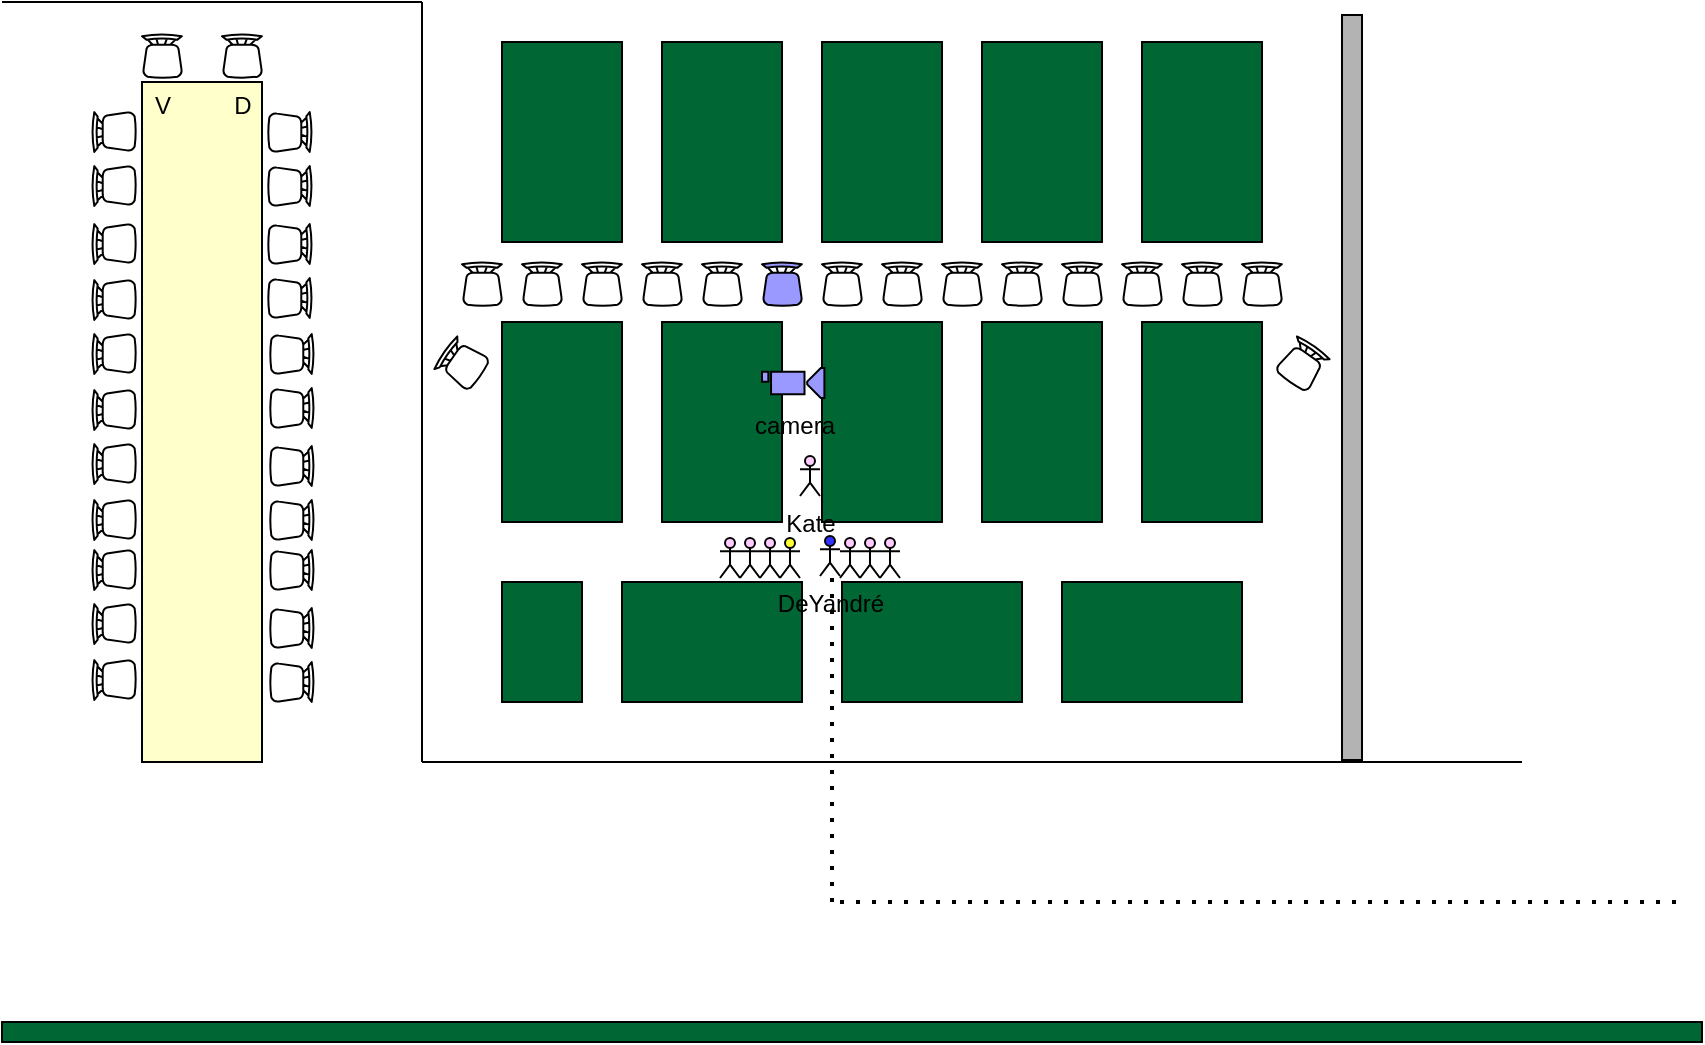 <mxfile version="14.5.1" type="device"><diagram id="g1xIMNvez2mTz675fxjP" name="Page-1"><mxGraphModel dx="1106" dy="997" grid="1" gridSize="10" guides="1" tooltips="1" connect="1" arrows="1" fold="1" page="1" pageScale="1" pageWidth="850" pageHeight="1100" math="0" shadow="0"><root><mxCell id="0"/><mxCell id="1" parent="0"/><mxCell id="JnXi9aEtiW2RrUilyxoF-1" value="" style="endArrow=none;html=1;" parent="1" edge="1"><mxGeometry width="50" height="50" relative="1" as="geometry"><mxPoint x="210" y="490" as="sourcePoint"/><mxPoint x="760" y="490" as="targetPoint"/></mxGeometry></mxCell><mxCell id="JnXi9aEtiW2RrUilyxoF-4" value="" style="whiteSpace=wrap;html=1;fillColor=#006633;" parent="1" vertex="1"><mxGeometry x="530" y="400" width="90" height="60" as="geometry"/></mxCell><mxCell id="JnXi9aEtiW2RrUilyxoF-8" value="" style="whiteSpace=wrap;html=1;fillColor=#006633;" parent="1" vertex="1"><mxGeometry x="420" y="400" width="90" height="60" as="geometry"/></mxCell><mxCell id="JnXi9aEtiW2RrUilyxoF-9" value="" style="whiteSpace=wrap;html=1;fillColor=#006633;" parent="1" vertex="1"><mxGeometry x="310" y="400" width="90" height="60" as="geometry"/></mxCell><mxCell id="JnXi9aEtiW2RrUilyxoF-10" value="" style="whiteSpace=wrap;html=1;rotation=-90;fillColor=#006633;" parent="1" vertex="1"><mxGeometry x="550" y="290" width="100" height="60" as="geometry"/></mxCell><mxCell id="JnXi9aEtiW2RrUilyxoF-11" value="" style="whiteSpace=wrap;html=1;rotation=-90;fillColor=#006633;" parent="1" vertex="1"><mxGeometry x="470" y="290" width="100" height="60" as="geometry"/></mxCell><mxCell id="JnXi9aEtiW2RrUilyxoF-12" value="" style="whiteSpace=wrap;html=1;rotation=-90;fillColor=#006633;" parent="1" vertex="1"><mxGeometry x="390" y="290" width="100" height="60" as="geometry"/></mxCell><mxCell id="JnXi9aEtiW2RrUilyxoF-13" value="" style="whiteSpace=wrap;html=1;rotation=-90;fillColor=#006633;" parent="1" vertex="1"><mxGeometry x="310" y="290" width="100" height="60" as="geometry"/></mxCell><mxCell id="JnXi9aEtiW2RrUilyxoF-14" value="" style="whiteSpace=wrap;html=1;rotation=-90;fillColor=#006633;" parent="1" vertex="1"><mxGeometry x="230" y="290" width="100" height="60" as="geometry"/></mxCell><mxCell id="JnXi9aEtiW2RrUilyxoF-15" value="" style="whiteSpace=wrap;html=1;rotation=-90;fillColor=#006633;" parent="1" vertex="1"><mxGeometry x="550" y="150" width="100" height="60" as="geometry"/></mxCell><mxCell id="JnXi9aEtiW2RrUilyxoF-16" value="" style="whiteSpace=wrap;html=1;rotation=-90;fillColor=#006633;" parent="1" vertex="1"><mxGeometry x="470" y="150" width="100" height="60" as="geometry"/></mxCell><mxCell id="JnXi9aEtiW2RrUilyxoF-17" value="" style="whiteSpace=wrap;html=1;rotation=-90;fillColor=#006633;" parent="1" vertex="1"><mxGeometry x="390" y="150" width="100" height="60" as="geometry"/></mxCell><mxCell id="JnXi9aEtiW2RrUilyxoF-18" value="" style="whiteSpace=wrap;html=1;rotation=-90;fillColor=#006633;" parent="1" vertex="1"><mxGeometry x="310" y="150" width="100" height="60" as="geometry"/></mxCell><mxCell id="JnXi9aEtiW2RrUilyxoF-19" value="" style="whiteSpace=wrap;html=1;rotation=-90;fillColor=#006633;" parent="1" vertex="1"><mxGeometry x="230" y="150" width="100" height="60" as="geometry"/></mxCell><mxCell id="JnXi9aEtiW2RrUilyxoF-20" value="" style="whiteSpace=wrap;html=1;fillColor=#006633;" parent="1" vertex="1"><mxGeometry x="250" y="400" width="40" height="60" as="geometry"/></mxCell><mxCell id="JnXi9aEtiW2RrUilyxoF-22" value="" style="endArrow=none;html=1;" parent="1" edge="1"><mxGeometry width="50" height="50" relative="1" as="geometry"><mxPoint x="210" y="110" as="sourcePoint"/><mxPoint x="210" y="490" as="targetPoint"/></mxGeometry></mxCell><mxCell id="JnXi9aEtiW2RrUilyxoF-23" value="" style="endArrow=none;html=1;" parent="1" edge="1"><mxGeometry width="50" height="50" relative="1" as="geometry"><mxPoint y="110" as="sourcePoint"/><mxPoint x="210" y="110" as="targetPoint"/></mxGeometry></mxCell><mxCell id="JnXi9aEtiW2RrUilyxoF-27" value="" style="verticalLabelPosition=bottom;html=1;verticalAlign=top;align=center;shape=mxgraph.floorplan.chair;" parent="1" vertex="1"><mxGeometry x="260" y="240" width="20" height="22" as="geometry"/></mxCell><mxCell id="JnXi9aEtiW2RrUilyxoF-28" value="" style="verticalLabelPosition=bottom;html=1;verticalAlign=top;align=center;shape=mxgraph.floorplan.chair;" parent="1" vertex="1"><mxGeometry x="290" y="240" width="20" height="22" as="geometry"/></mxCell><mxCell id="JnXi9aEtiW2RrUilyxoF-30" value="" style="verticalLabelPosition=bottom;html=1;verticalAlign=top;align=center;shape=mxgraph.floorplan.chair;" parent="1" vertex="1"><mxGeometry x="320" y="240" width="20" height="22" as="geometry"/></mxCell><mxCell id="JnXi9aEtiW2RrUilyxoF-31" value="" style="verticalLabelPosition=bottom;html=1;verticalAlign=top;align=center;shape=mxgraph.floorplan.chair;" parent="1" vertex="1"><mxGeometry x="350" y="240" width="20" height="22" as="geometry"/></mxCell><mxCell id="JnXi9aEtiW2RrUilyxoF-33" value="" style="verticalLabelPosition=bottom;html=1;verticalAlign=top;align=center;shape=mxgraph.floorplan.chair;fillColor=#9999FF;" parent="1" vertex="1"><mxGeometry x="380" y="240" width="20" height="22" as="geometry"/></mxCell><mxCell id="JnXi9aEtiW2RrUilyxoF-34" value="" style="verticalLabelPosition=bottom;html=1;verticalAlign=top;align=center;shape=mxgraph.floorplan.chair;" parent="1" vertex="1"><mxGeometry x="410" y="240" width="20" height="22" as="geometry"/></mxCell><mxCell id="JnXi9aEtiW2RrUilyxoF-35" value="" style="verticalLabelPosition=bottom;html=1;verticalAlign=top;align=center;shape=mxgraph.floorplan.chair;" parent="1" vertex="1"><mxGeometry x="440" y="240" width="20" height="22" as="geometry"/></mxCell><mxCell id="JnXi9aEtiW2RrUilyxoF-36" value="" style="verticalLabelPosition=bottom;html=1;verticalAlign=top;align=center;shape=mxgraph.floorplan.chair;" parent="1" vertex="1"><mxGeometry x="470" y="240" width="20" height="22" as="geometry"/></mxCell><mxCell id="JnXi9aEtiW2RrUilyxoF-37" value="" style="verticalLabelPosition=bottom;html=1;verticalAlign=top;align=center;shape=mxgraph.floorplan.chair;" parent="1" vertex="1"><mxGeometry x="500" y="240" width="20" height="22" as="geometry"/></mxCell><mxCell id="JnXi9aEtiW2RrUilyxoF-38" value="" style="verticalLabelPosition=bottom;html=1;verticalAlign=top;align=center;shape=mxgraph.floorplan.chair;" parent="1" vertex="1"><mxGeometry x="530" y="240" width="20" height="22" as="geometry"/></mxCell><mxCell id="JnXi9aEtiW2RrUilyxoF-39" value="" style="verticalLabelPosition=bottom;html=1;verticalAlign=top;align=center;shape=mxgraph.floorplan.chair;" parent="1" vertex="1"><mxGeometry x="560" y="240" width="20" height="22" as="geometry"/></mxCell><mxCell id="JnXi9aEtiW2RrUilyxoF-40" value="" style="verticalLabelPosition=bottom;html=1;verticalAlign=top;align=center;shape=mxgraph.floorplan.chair;" parent="1" vertex="1"><mxGeometry x="590" y="240" width="20" height="22" as="geometry"/></mxCell><mxCell id="JnXi9aEtiW2RrUilyxoF-41" value="" style="verticalLabelPosition=bottom;html=1;verticalAlign=top;align=center;shape=mxgraph.floorplan.chair;" parent="1" vertex="1"><mxGeometry x="620" y="240" width="20" height="22" as="geometry"/></mxCell><mxCell id="JnXi9aEtiW2RrUilyxoF-42" value="" style="verticalLabelPosition=bottom;html=1;verticalAlign=top;align=center;shape=mxgraph.floorplan.chair;" parent="1" vertex="1"><mxGeometry x="230" y="240" width="20" height="22" as="geometry"/></mxCell><mxCell id="JnXi9aEtiW2RrUilyxoF-43" value="" style="verticalLabelPosition=bottom;html=1;verticalAlign=top;align=center;shape=mxgraph.floorplan.chair;rotation=-55;" parent="1" vertex="1"><mxGeometry x="220" y="280" width="20" height="22" as="geometry"/></mxCell><mxCell id="JnXi9aEtiW2RrUilyxoF-45" value="" style="verticalLabelPosition=bottom;html=1;verticalAlign=top;align=center;shape=mxgraph.floorplan.chair;rotation=35;" parent="1" vertex="1"><mxGeometry x="640" y="280" width="20" height="22" as="geometry"/></mxCell><mxCell id="JnXi9aEtiW2RrUilyxoF-48" value="camera" style="pointerEvents=1;shadow=0;dashed=0;html=1;labelPosition=center;verticalLabelPosition=bottom;verticalAlign=top;outlineConnect=0;align=center;shape=mxgraph.office.devices.video_camera;fillColor=#9999FF;" parent="1" vertex="1"><mxGeometry x="380" y="293" width="31.2" height="15" as="geometry"/></mxCell><mxCell id="JnXi9aEtiW2RrUilyxoF-74" value="" style="whiteSpace=wrap;html=1;rotation=-90;fillColor=#FFFFCC;" parent="1" vertex="1"><mxGeometry x="-70" y="290" width="340" height="60" as="geometry"/></mxCell><mxCell id="JnXi9aEtiW2RrUilyxoF-75" value="V" style="verticalLabelPosition=bottom;html=1;verticalAlign=top;align=center;shape=mxgraph.floorplan.chair;" parent="1" vertex="1"><mxGeometry x="70" y="126" width="20" height="22" as="geometry"/></mxCell><mxCell id="JnXi9aEtiW2RrUilyxoF-76" value="D" style="verticalLabelPosition=bottom;html=1;verticalAlign=top;align=center;shape=mxgraph.floorplan.chair;" parent="1" vertex="1"><mxGeometry x="110" y="126" width="20" height="22" as="geometry"/></mxCell><mxCell id="JnXi9aEtiW2RrUilyxoF-77" value="" style="verticalLabelPosition=bottom;html=1;verticalAlign=top;align=center;shape=mxgraph.floorplan.chair;rotation=-90;" parent="1" vertex="1"><mxGeometry x="46" y="164" width="20" height="22" as="geometry"/></mxCell><mxCell id="JnXi9aEtiW2RrUilyxoF-78" value="" style="verticalLabelPosition=bottom;html=1;verticalAlign=top;align=center;shape=mxgraph.floorplan.chair;rotation=-90;" parent="1" vertex="1"><mxGeometry x="46" y="191" width="20" height="22" as="geometry"/></mxCell><mxCell id="JnXi9aEtiW2RrUilyxoF-79" value="" style="verticalLabelPosition=bottom;html=1;verticalAlign=top;align=center;shape=mxgraph.floorplan.chair;rotation=-90;" parent="1" vertex="1"><mxGeometry x="46" y="220" width="20" height="22" as="geometry"/></mxCell><mxCell id="JnXi9aEtiW2RrUilyxoF-80" value="" style="verticalLabelPosition=bottom;html=1;verticalAlign=top;align=center;shape=mxgraph.floorplan.chair;rotation=-90;" parent="1" vertex="1"><mxGeometry x="46" y="248" width="20" height="22" as="geometry"/></mxCell><mxCell id="JnXi9aEtiW2RrUilyxoF-81" value="" style="verticalLabelPosition=bottom;html=1;verticalAlign=top;align=center;shape=mxgraph.floorplan.chair;rotation=-90;" parent="1" vertex="1"><mxGeometry x="46" y="275" width="20" height="22" as="geometry"/></mxCell><mxCell id="JnXi9aEtiW2RrUilyxoF-82" value="" style="verticalLabelPosition=bottom;html=1;verticalAlign=top;align=center;shape=mxgraph.floorplan.chair;rotation=-90;" parent="1" vertex="1"><mxGeometry x="46" y="303" width="20" height="22" as="geometry"/></mxCell><mxCell id="JnXi9aEtiW2RrUilyxoF-83" value="" style="verticalLabelPosition=bottom;html=1;verticalAlign=top;align=center;shape=mxgraph.floorplan.chair;rotation=-90;" parent="1" vertex="1"><mxGeometry x="46" y="330" width="20" height="22" as="geometry"/></mxCell><mxCell id="JnXi9aEtiW2RrUilyxoF-84" value="" style="verticalLabelPosition=bottom;html=1;verticalAlign=top;align=center;shape=mxgraph.floorplan.chair;rotation=-90;" parent="1" vertex="1"><mxGeometry x="46" y="358" width="20" height="22" as="geometry"/></mxCell><mxCell id="JnXi9aEtiW2RrUilyxoF-85" value="" style="verticalLabelPosition=bottom;html=1;verticalAlign=top;align=center;shape=mxgraph.floorplan.chair;rotation=-90;" parent="1" vertex="1"><mxGeometry x="46" y="383" width="20" height="22" as="geometry"/></mxCell><mxCell id="JnXi9aEtiW2RrUilyxoF-86" value="" style="verticalLabelPosition=bottom;html=1;verticalAlign=top;align=center;shape=mxgraph.floorplan.chair;rotation=-90;" parent="1" vertex="1"><mxGeometry x="46" y="438" width="20" height="22" as="geometry"/></mxCell><mxCell id="JnXi9aEtiW2RrUilyxoF-87" value="" style="verticalLabelPosition=bottom;html=1;verticalAlign=top;align=center;shape=mxgraph.floorplan.chair;rotation=-90;" parent="1" vertex="1"><mxGeometry x="46" y="410" width="20" height="22" as="geometry"/></mxCell><mxCell id="JnXi9aEtiW2RrUilyxoF-99" value="" style="verticalLabelPosition=bottom;html=1;verticalAlign=top;align=center;shape=mxgraph.floorplan.chair;rotation=90;" parent="1" vertex="1"><mxGeometry x="134" y="164" width="20" height="22" as="geometry"/></mxCell><mxCell id="JnXi9aEtiW2RrUilyxoF-100" value="" style="verticalLabelPosition=bottom;html=1;verticalAlign=top;align=center;shape=mxgraph.floorplan.chair;rotation=90;" parent="1" vertex="1"><mxGeometry x="134" y="191" width="20" height="22" as="geometry"/></mxCell><mxCell id="JnXi9aEtiW2RrUilyxoF-101" value="" style="verticalLabelPosition=bottom;html=1;verticalAlign=top;align=center;shape=mxgraph.floorplan.chair;rotation=90;" parent="1" vertex="1"><mxGeometry x="134" y="220" width="20" height="22" as="geometry"/></mxCell><mxCell id="JnXi9aEtiW2RrUilyxoF-102" value="" style="verticalLabelPosition=bottom;html=1;verticalAlign=top;align=center;shape=mxgraph.floorplan.chair;rotation=90;" parent="1" vertex="1"><mxGeometry x="134" y="247" width="20" height="22" as="geometry"/></mxCell><mxCell id="JnXi9aEtiW2RrUilyxoF-103" value="" style="verticalLabelPosition=bottom;html=1;verticalAlign=top;align=center;shape=mxgraph.floorplan.chair;rotation=90;" parent="1" vertex="1"><mxGeometry x="135" y="275" width="20" height="22" as="geometry"/></mxCell><mxCell id="JnXi9aEtiW2RrUilyxoF-104" value="" style="verticalLabelPosition=bottom;html=1;verticalAlign=top;align=center;shape=mxgraph.floorplan.chair;rotation=90;" parent="1" vertex="1"><mxGeometry x="135" y="302" width="20" height="22" as="geometry"/></mxCell><mxCell id="JnXi9aEtiW2RrUilyxoF-105" value="" style="verticalLabelPosition=bottom;html=1;verticalAlign=top;align=center;shape=mxgraph.floorplan.chair;rotation=90;" parent="1" vertex="1"><mxGeometry x="135" y="331" width="20" height="22" as="geometry"/></mxCell><mxCell id="JnXi9aEtiW2RrUilyxoF-106" value="" style="verticalLabelPosition=bottom;html=1;verticalAlign=top;align=center;shape=mxgraph.floorplan.chair;rotation=90;" parent="1" vertex="1"><mxGeometry x="135" y="358" width="20" height="22" as="geometry"/></mxCell><mxCell id="JnXi9aEtiW2RrUilyxoF-107" value="" style="verticalLabelPosition=bottom;html=1;verticalAlign=top;align=center;shape=mxgraph.floorplan.chair;rotation=90;" parent="1" vertex="1"><mxGeometry x="135" y="383" width="20" height="22" as="geometry"/></mxCell><mxCell id="JnXi9aEtiW2RrUilyxoF-108" value="" style="verticalLabelPosition=bottom;html=1;verticalAlign=top;align=center;shape=mxgraph.floorplan.chair;rotation=90;" parent="1" vertex="1"><mxGeometry x="135" y="412" width="20" height="22" as="geometry"/></mxCell><mxCell id="JnXi9aEtiW2RrUilyxoF-109" value="" style="verticalLabelPosition=bottom;html=1;verticalAlign=top;align=center;shape=mxgraph.floorplan.chair;rotation=90;" parent="1" vertex="1"><mxGeometry x="135" y="439" width="20" height="22" as="geometry"/></mxCell><mxCell id="JnXi9aEtiW2RrUilyxoF-110" value="" style="whiteSpace=wrap;html=1;rotation=-90;fillColor=#B3B3B3;" parent="1" vertex="1"><mxGeometry x="488.75" y="297.75" width="372.5" height="10" as="geometry"/></mxCell><mxCell id="JnXi9aEtiW2RrUilyxoF-111" value="" style="whiteSpace=wrap;html=1;fillColor=#006633;" parent="1" vertex="1"><mxGeometry y="620" width="850" height="10" as="geometry"/></mxCell><mxCell id="ikScu3Hdatrpcx9UiukD-3" value="" style="shape=umlActor;verticalLabelPosition=bottom;verticalAlign=top;html=1;strokeColor=#000000;fillColor=#FFCCFF;" parent="1" vertex="1"><mxGeometry x="359" y="378" width="10" height="20" as="geometry"/></mxCell><mxCell id="ikScu3Hdatrpcx9UiukD-5" value="" style="shape=umlActor;verticalLabelPosition=bottom;verticalAlign=top;html=1;strokeColor=#000000;fillColor=#FFCCFF;" parent="1" vertex="1"><mxGeometry x="369" y="378" width="10" height="20" as="geometry"/></mxCell><mxCell id="ikScu3Hdatrpcx9UiukD-6" value="" style="shape=umlActor;verticalLabelPosition=bottom;verticalAlign=top;html=1;strokeColor=#000000;fillColor=#FFCCFF;" parent="1" vertex="1"><mxGeometry x="379" y="378" width="10" height="20" as="geometry"/></mxCell><mxCell id="ikScu3Hdatrpcx9UiukD-7" value="" style="shape=umlActor;verticalLabelPosition=bottom;verticalAlign=top;html=1;strokeColor=#000000;fillColor=#FFFF33;" parent="1" vertex="1"><mxGeometry x="389" y="378" width="10" height="20" as="geometry"/></mxCell><mxCell id="ikScu3Hdatrpcx9UiukD-8" value="Kate" style="shape=umlActor;verticalLabelPosition=bottom;verticalAlign=top;html=1;strokeColor=#000000;fillColor=#FFCCFF;" parent="1" vertex="1"><mxGeometry x="399" y="337" width="10" height="20" as="geometry"/></mxCell><mxCell id="ikScu3Hdatrpcx9UiukD-9" value="" style="shape=umlActor;verticalLabelPosition=bottom;verticalAlign=top;html=1;strokeColor=#000000;fillColor=#FFCCFF;" parent="1" vertex="1"><mxGeometry x="419" y="378" width="10" height="20" as="geometry"/></mxCell><mxCell id="ikScu3Hdatrpcx9UiukD-10" value="" style="shape=umlActor;verticalLabelPosition=bottom;verticalAlign=top;html=1;strokeColor=#000000;fillColor=#FFCCFF;" parent="1" vertex="1"><mxGeometry x="429" y="378" width="10" height="20" as="geometry"/></mxCell><mxCell id="ikScu3Hdatrpcx9UiukD-11" value="" style="shape=umlActor;verticalLabelPosition=bottom;verticalAlign=top;html=1;strokeColor=#000000;fillColor=#FFCCFF;" parent="1" vertex="1"><mxGeometry x="439" y="378" width="10" height="20" as="geometry"/></mxCell><mxCell id="joFJhUrNpM0CsVeBA-vs-11" value="DeYandré" style="shape=umlActor;verticalLabelPosition=bottom;verticalAlign=top;html=1;strokeColor=#000000;fillColor=#3333FF;" vertex="1" parent="1"><mxGeometry x="409" y="377" width="10" height="20" as="geometry"/></mxCell><mxCell id="joFJhUrNpM0CsVeBA-vs-14" value="" style="endArrow=none;dashed=1;html=1;dashPattern=1 3;strokeWidth=2;" edge="1" parent="1"><mxGeometry width="50" height="50" relative="1" as="geometry"><mxPoint x="415" y="560" as="sourcePoint"/><mxPoint x="415" y="396" as="targetPoint"/></mxGeometry></mxCell><mxCell id="joFJhUrNpM0CsVeBA-vs-15" value="" style="endArrow=none;dashed=1;html=1;dashPattern=1 3;strokeWidth=2;" edge="1" parent="1"><mxGeometry width="50" height="50" relative="1" as="geometry"><mxPoint x="419" y="560" as="sourcePoint"/><mxPoint x="840" y="560" as="targetPoint"/></mxGeometry></mxCell></root></mxGraphModel></diagram></mxfile>